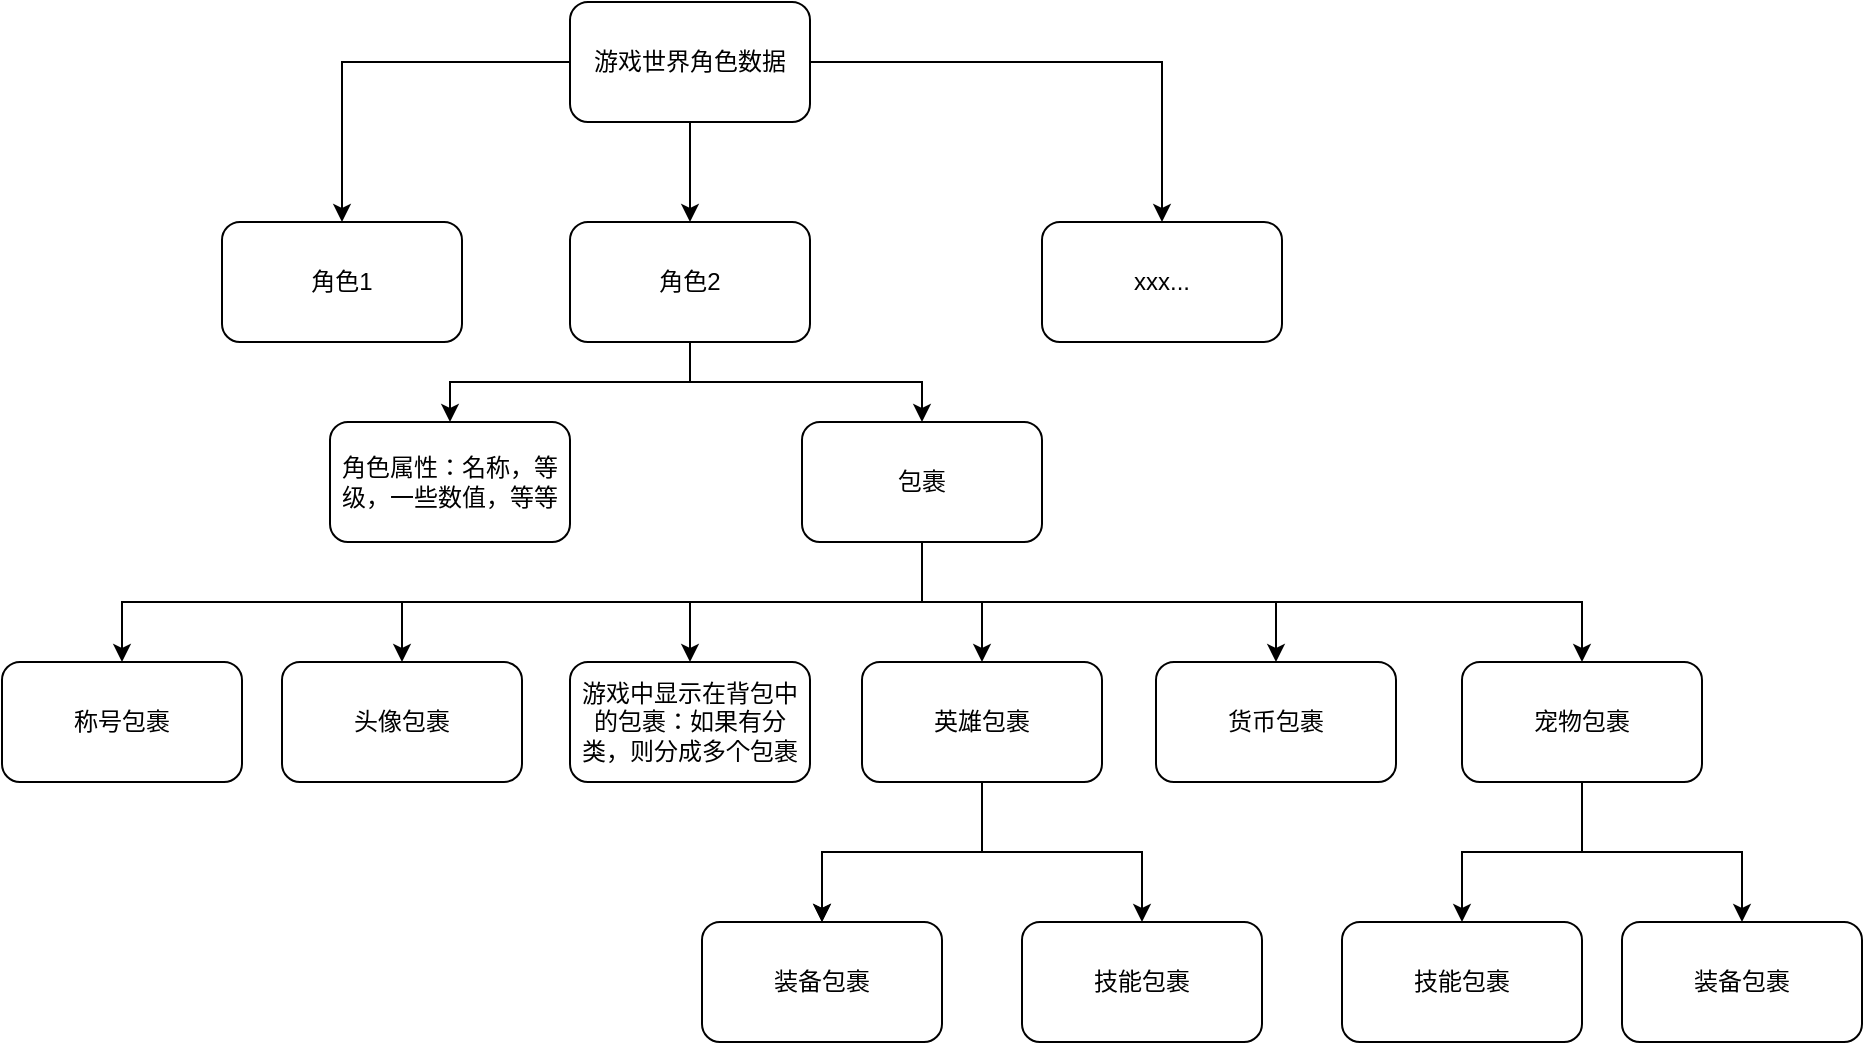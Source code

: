 <mxfile version="14.6.4" type="device"><diagram id="4aNZQsxcR-dLL9bpf5Gq" name="Page-1"><mxGraphModel dx="1422" dy="756" grid="1" gridSize="10" guides="1" tooltips="1" connect="1" arrows="1" fold="1" page="1" pageScale="1" pageWidth="827" pageHeight="1169" math="0" shadow="0"><root><mxCell id="0"/><mxCell id="1" parent="0"/><mxCell id="RO38DJP0mJtDS5iko-2S-3" style="edgeStyle=orthogonalEdgeStyle;rounded=0;orthogonalLoop=1;jettySize=auto;html=1;entryX=0.5;entryY=0;entryDx=0;entryDy=0;" edge="1" parent="1" source="RO38DJP0mJtDS5iko-2S-1" target="RO38DJP0mJtDS5iko-2S-2"><mxGeometry relative="1" as="geometry"/></mxCell><mxCell id="RO38DJP0mJtDS5iko-2S-5" style="edgeStyle=orthogonalEdgeStyle;rounded=0;orthogonalLoop=1;jettySize=auto;html=1;" edge="1" parent="1" source="RO38DJP0mJtDS5iko-2S-1" target="RO38DJP0mJtDS5iko-2S-4"><mxGeometry relative="1" as="geometry"/></mxCell><mxCell id="RO38DJP0mJtDS5iko-2S-7" style="edgeStyle=orthogonalEdgeStyle;rounded=0;orthogonalLoop=1;jettySize=auto;html=1;" edge="1" parent="1" source="RO38DJP0mJtDS5iko-2S-1" target="RO38DJP0mJtDS5iko-2S-6"><mxGeometry relative="1" as="geometry"/></mxCell><mxCell id="RO38DJP0mJtDS5iko-2S-1" value="游戏世界角色数据" style="rounded=1;whiteSpace=wrap;html=1;" vertex="1" parent="1"><mxGeometry x="354" y="210" width="120" height="60" as="geometry"/></mxCell><mxCell id="RO38DJP0mJtDS5iko-2S-2" value="角色1" style="rounded=1;whiteSpace=wrap;html=1;" vertex="1" parent="1"><mxGeometry x="180" y="320" width="120" height="60" as="geometry"/></mxCell><mxCell id="RO38DJP0mJtDS5iko-2S-9" style="edgeStyle=orthogonalEdgeStyle;rounded=0;orthogonalLoop=1;jettySize=auto;html=1;entryX=0.5;entryY=0;entryDx=0;entryDy=0;" edge="1" parent="1" source="RO38DJP0mJtDS5iko-2S-4" target="RO38DJP0mJtDS5iko-2S-8"><mxGeometry relative="1" as="geometry"/></mxCell><mxCell id="RO38DJP0mJtDS5iko-2S-11" style="edgeStyle=orthogonalEdgeStyle;rounded=0;orthogonalLoop=1;jettySize=auto;html=1;entryX=0.5;entryY=0;entryDx=0;entryDy=0;" edge="1" parent="1" source="RO38DJP0mJtDS5iko-2S-4" target="RO38DJP0mJtDS5iko-2S-10"><mxGeometry relative="1" as="geometry"/></mxCell><mxCell id="RO38DJP0mJtDS5iko-2S-4" value="角色2" style="rounded=1;whiteSpace=wrap;html=1;" vertex="1" parent="1"><mxGeometry x="354" y="320" width="120" height="60" as="geometry"/></mxCell><mxCell id="RO38DJP0mJtDS5iko-2S-6" value="xxx..." style="rounded=1;whiteSpace=wrap;html=1;" vertex="1" parent="1"><mxGeometry x="590" y="320" width="120" height="60" as="geometry"/></mxCell><mxCell id="RO38DJP0mJtDS5iko-2S-14" style="edgeStyle=orthogonalEdgeStyle;rounded=0;orthogonalLoop=1;jettySize=auto;html=1;" edge="1" parent="1" source="RO38DJP0mJtDS5iko-2S-8" target="RO38DJP0mJtDS5iko-2S-13"><mxGeometry relative="1" as="geometry"><Array as="points"><mxPoint x="530" y="510"/><mxPoint x="130" y="510"/></Array></mxGeometry></mxCell><mxCell id="RO38DJP0mJtDS5iko-2S-16" style="edgeStyle=orthogonalEdgeStyle;rounded=0;orthogonalLoop=1;jettySize=auto;html=1;" edge="1" parent="1" source="RO38DJP0mJtDS5iko-2S-8" target="RO38DJP0mJtDS5iko-2S-15"><mxGeometry relative="1" as="geometry"><Array as="points"><mxPoint x="530" y="510"/><mxPoint x="270" y="510"/></Array></mxGeometry></mxCell><mxCell id="RO38DJP0mJtDS5iko-2S-18" style="edgeStyle=orthogonalEdgeStyle;rounded=0;orthogonalLoop=1;jettySize=auto;html=1;" edge="1" parent="1" source="RO38DJP0mJtDS5iko-2S-8" target="RO38DJP0mJtDS5iko-2S-17"><mxGeometry relative="1" as="geometry"/></mxCell><mxCell id="RO38DJP0mJtDS5iko-2S-20" style="edgeStyle=orthogonalEdgeStyle;rounded=0;orthogonalLoop=1;jettySize=auto;html=1;" edge="1" parent="1" source="RO38DJP0mJtDS5iko-2S-8" target="RO38DJP0mJtDS5iko-2S-19"><mxGeometry relative="1" as="geometry"/></mxCell><mxCell id="RO38DJP0mJtDS5iko-2S-22" style="edgeStyle=orthogonalEdgeStyle;rounded=0;orthogonalLoop=1;jettySize=auto;html=1;" edge="1" parent="1" source="RO38DJP0mJtDS5iko-2S-8" target="RO38DJP0mJtDS5iko-2S-21"><mxGeometry relative="1" as="geometry"><Array as="points"><mxPoint x="530" y="510"/><mxPoint x="707" y="510"/></Array></mxGeometry></mxCell><mxCell id="RO38DJP0mJtDS5iko-2S-24" style="edgeStyle=orthogonalEdgeStyle;rounded=0;orthogonalLoop=1;jettySize=auto;html=1;" edge="1" parent="1" source="RO38DJP0mJtDS5iko-2S-8" target="RO38DJP0mJtDS5iko-2S-23"><mxGeometry relative="1" as="geometry"><Array as="points"><mxPoint x="530" y="510"/><mxPoint x="860" y="510"/></Array></mxGeometry></mxCell><mxCell id="RO38DJP0mJtDS5iko-2S-8" value="包裹" style="rounded=1;whiteSpace=wrap;html=1;" vertex="1" parent="1"><mxGeometry x="470" y="420" width="120" height="60" as="geometry"/></mxCell><mxCell id="RO38DJP0mJtDS5iko-2S-10" value="角色属性：名称，等级，一些数值，等等" style="rounded=1;whiteSpace=wrap;html=1;" vertex="1" parent="1"><mxGeometry x="234" y="420" width="120" height="60" as="geometry"/></mxCell><mxCell id="RO38DJP0mJtDS5iko-2S-13" value="称号包裹" style="rounded=1;whiteSpace=wrap;html=1;" vertex="1" parent="1"><mxGeometry x="70" y="540" width="120" height="60" as="geometry"/></mxCell><mxCell id="RO38DJP0mJtDS5iko-2S-15" value="头像包裹" style="rounded=1;whiteSpace=wrap;html=1;" vertex="1" parent="1"><mxGeometry x="210" y="540" width="120" height="60" as="geometry"/></mxCell><mxCell id="RO38DJP0mJtDS5iko-2S-17" value="游戏中显示在背包中的包裹：如果有分类，则分成多个包裹" style="rounded=1;whiteSpace=wrap;html=1;" vertex="1" parent="1"><mxGeometry x="354" y="540" width="120" height="60" as="geometry"/></mxCell><mxCell id="RO38DJP0mJtDS5iko-2S-29" value="" style="edgeStyle=orthogonalEdgeStyle;rounded=0;orthogonalLoop=1;jettySize=auto;html=1;" edge="1" parent="1" source="RO38DJP0mJtDS5iko-2S-19" target="RO38DJP0mJtDS5iko-2S-28"><mxGeometry relative="1" as="geometry"/></mxCell><mxCell id="RO38DJP0mJtDS5iko-2S-30" value="" style="edgeStyle=orthogonalEdgeStyle;rounded=0;orthogonalLoop=1;jettySize=auto;html=1;" edge="1" parent="1" source="RO38DJP0mJtDS5iko-2S-19" target="RO38DJP0mJtDS5iko-2S-28"><mxGeometry relative="1" as="geometry"/></mxCell><mxCell id="RO38DJP0mJtDS5iko-2S-32" style="edgeStyle=orthogonalEdgeStyle;rounded=0;orthogonalLoop=1;jettySize=auto;html=1;entryX=0.5;entryY=0;entryDx=0;entryDy=0;" edge="1" parent="1" source="RO38DJP0mJtDS5iko-2S-19" target="RO38DJP0mJtDS5iko-2S-31"><mxGeometry relative="1" as="geometry"/></mxCell><mxCell id="RO38DJP0mJtDS5iko-2S-19" value="英雄包裹" style="rounded=1;whiteSpace=wrap;html=1;" vertex="1" parent="1"><mxGeometry x="500" y="540" width="120" height="60" as="geometry"/></mxCell><mxCell id="RO38DJP0mJtDS5iko-2S-21" value="货币包裹" style="rounded=1;whiteSpace=wrap;html=1;" vertex="1" parent="1"><mxGeometry x="647" y="540" width="120" height="60" as="geometry"/></mxCell><mxCell id="RO38DJP0mJtDS5iko-2S-34" value="" style="edgeStyle=orthogonalEdgeStyle;rounded=0;orthogonalLoop=1;jettySize=auto;html=1;" edge="1" parent="1" source="RO38DJP0mJtDS5iko-2S-23" target="RO38DJP0mJtDS5iko-2S-33"><mxGeometry relative="1" as="geometry"/></mxCell><mxCell id="RO38DJP0mJtDS5iko-2S-36" style="edgeStyle=orthogonalEdgeStyle;rounded=0;orthogonalLoop=1;jettySize=auto;html=1;entryX=0.5;entryY=0;entryDx=0;entryDy=0;" edge="1" parent="1" source="RO38DJP0mJtDS5iko-2S-23" target="RO38DJP0mJtDS5iko-2S-35"><mxGeometry relative="1" as="geometry"/></mxCell><mxCell id="RO38DJP0mJtDS5iko-2S-23" value="宠物包裹" style="rounded=1;whiteSpace=wrap;html=1;" vertex="1" parent="1"><mxGeometry x="800" y="540" width="120" height="60" as="geometry"/></mxCell><mxCell id="RO38DJP0mJtDS5iko-2S-28" value="装备包裹" style="rounded=1;whiteSpace=wrap;html=1;" vertex="1" parent="1"><mxGeometry x="420" y="670" width="120" height="60" as="geometry"/></mxCell><mxCell id="RO38DJP0mJtDS5iko-2S-31" value="技能包裹" style="rounded=1;whiteSpace=wrap;html=1;" vertex="1" parent="1"><mxGeometry x="580" y="670" width="120" height="60" as="geometry"/></mxCell><mxCell id="RO38DJP0mJtDS5iko-2S-33" value="技能包裹" style="rounded=1;whiteSpace=wrap;html=1;" vertex="1" parent="1"><mxGeometry x="740" y="670" width="120" height="60" as="geometry"/></mxCell><mxCell id="RO38DJP0mJtDS5iko-2S-35" value="装备包裹" style="rounded=1;whiteSpace=wrap;html=1;" vertex="1" parent="1"><mxGeometry x="880" y="670" width="120" height="60" as="geometry"/></mxCell></root></mxGraphModel></diagram></mxfile>